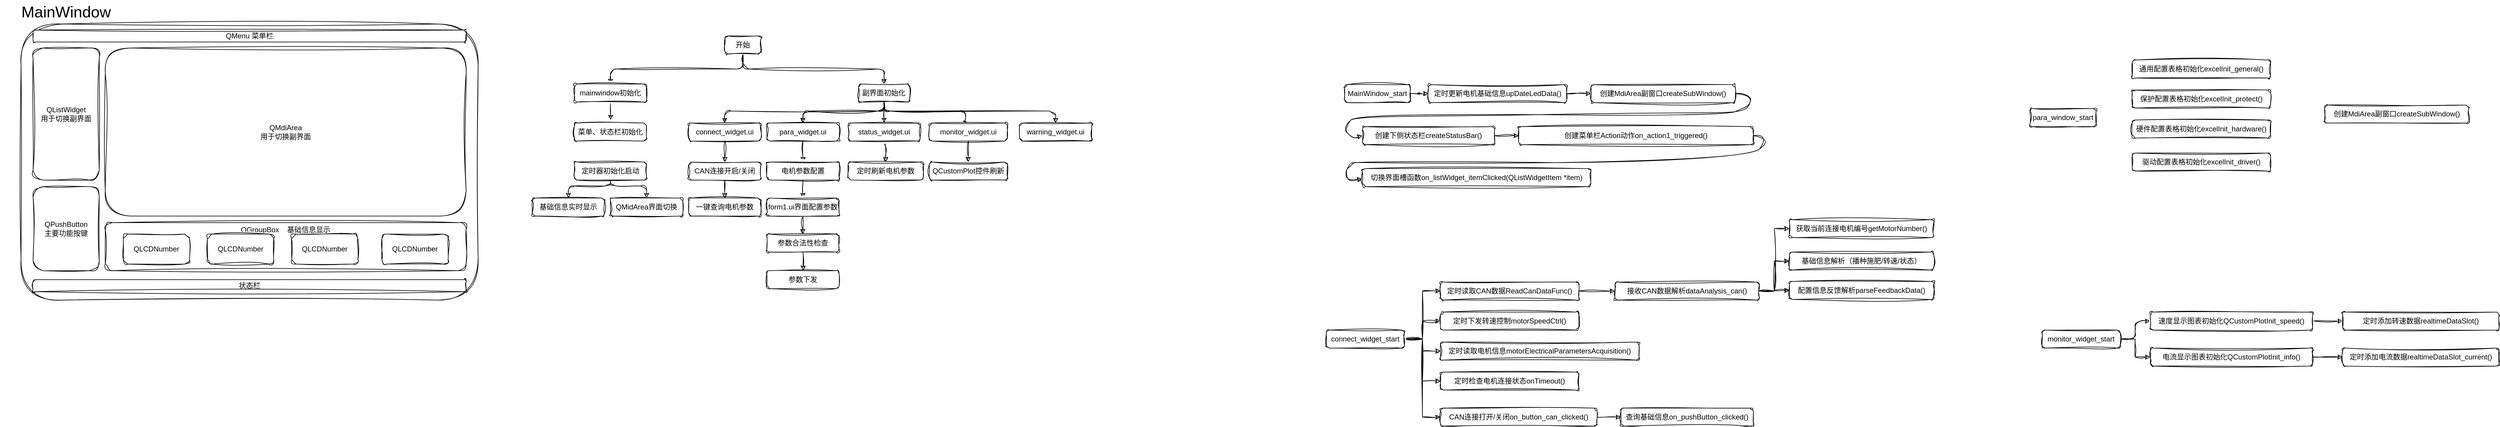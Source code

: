 <mxfile version="28.0.7">
  <diagram name="第 1 页" id="NeOZQ0dyBE4NOlgX1TNu">
    <mxGraphModel dx="1141" dy="594" grid="1" gridSize="10" guides="1" tooltips="1" connect="1" arrows="1" fold="1" page="1" pageScale="1" pageWidth="5000" pageHeight="5000" math="0" shadow="0">
      <root>
        <mxCell id="0" />
        <mxCell id="1" parent="0" />
        <mxCell id="uWLSrax9oehgRug97Yif-1" value="" style="rounded=1;whiteSpace=wrap;html=1;labelBackgroundColor=none;sketch=1;curveFitting=1;jiggle=2;" vertex="1" parent="1">
          <mxGeometry x="110" y="70" width="760" height="460" as="geometry" />
        </mxCell>
        <mxCell id="uWLSrax9oehgRug97Yif-3" value="&lt;font style=&quot;font-size: 26px;&quot;&gt;MainWindow&lt;/font&gt;" style="text;html=1;align=center;verticalAlign=middle;whiteSpace=wrap;rounded=1;labelBackgroundColor=none;sketch=1;curveFitting=1;jiggle=2;" vertex="1" parent="1">
          <mxGeometry x="75" y="30" width="220" height="40" as="geometry" />
        </mxCell>
        <mxCell id="uWLSrax9oehgRug97Yif-4" value="QListWidget&lt;br&gt;用于切换副界面" style="rounded=1;whiteSpace=wrap;html=1;labelBackgroundColor=none;sketch=1;curveFitting=1;jiggle=2;" vertex="1" parent="1">
          <mxGeometry x="130" y="110" width="110" height="220" as="geometry" />
        </mxCell>
        <mxCell id="uWLSrax9oehgRug97Yif-5" value="状态栏" style="rounded=1;whiteSpace=wrap;html=1;labelBackgroundColor=none;sketch=1;curveFitting=1;jiggle=2;" vertex="1" parent="1">
          <mxGeometry x="130" y="496" width="720" height="20" as="geometry" />
        </mxCell>
        <mxCell id="uWLSrax9oehgRug97Yif-6" value="QPushButton&lt;br&gt;主要功能按键" style="rounded=1;whiteSpace=wrap;html=1;labelBackgroundColor=none;sketch=1;curveFitting=1;jiggle=2;" vertex="1" parent="1">
          <mxGeometry x="130" y="341" width="110" height="140" as="geometry" />
        </mxCell>
        <mxCell id="uWLSrax9oehgRug97Yif-7" value="QGroupBox&amp;nbsp; &amp;nbsp; 基础信息显示&lt;br&gt;&lt;br&gt;&lt;br&gt;&lt;br&gt;&lt;div&gt;&lt;br&gt;&lt;/div&gt;" style="rounded=1;whiteSpace=wrap;html=1;labelBackgroundColor=none;sketch=1;curveFitting=1;jiggle=2;" vertex="1" parent="1">
          <mxGeometry x="250" y="401" width="600" height="80" as="geometry" />
        </mxCell>
        <mxCell id="uWLSrax9oehgRug97Yif-8" value="QLCDNumber" style="rounded=1;whiteSpace=wrap;html=1;labelBackgroundColor=none;sketch=1;curveFitting=1;jiggle=2;" vertex="1" parent="1">
          <mxGeometry x="280" y="420" width="110" height="50" as="geometry" />
        </mxCell>
        <mxCell id="uWLSrax9oehgRug97Yif-9" value="QLCDNumber" style="rounded=1;whiteSpace=wrap;html=1;labelBackgroundColor=none;sketch=1;curveFitting=1;jiggle=2;" vertex="1" parent="1">
          <mxGeometry x="420" y="420" width="110" height="50" as="geometry" />
        </mxCell>
        <mxCell id="uWLSrax9oehgRug97Yif-10" value="QLCDNumber" style="rounded=1;whiteSpace=wrap;html=1;labelBackgroundColor=none;sketch=1;curveFitting=1;jiggle=2;" vertex="1" parent="1">
          <mxGeometry x="560" y="420" width="110" height="50" as="geometry" />
        </mxCell>
        <mxCell id="uWLSrax9oehgRug97Yif-11" value="QLCDNumber" style="rounded=1;whiteSpace=wrap;html=1;labelBackgroundColor=none;sketch=1;curveFitting=1;jiggle=2;" vertex="1" parent="1">
          <mxGeometry x="710" y="420" width="110" height="50" as="geometry" />
        </mxCell>
        <mxCell id="uWLSrax9oehgRug97Yif-12" value="QMdiArea&lt;br&gt;用于切换副界面" style="rounded=1;whiteSpace=wrap;html=1;labelBackgroundColor=none;sketch=1;curveFitting=1;jiggle=2;" vertex="1" parent="1">
          <mxGeometry x="250" y="110" width="600" height="280" as="geometry" />
        </mxCell>
        <mxCell id="uWLSrax9oehgRug97Yif-13" value="QMenu 菜单栏" style="rounded=1;whiteSpace=wrap;html=1;labelBackgroundColor=none;sketch=1;curveFitting=1;jiggle=2;" vertex="1" parent="1">
          <mxGeometry x="130" y="80" width="720" height="20" as="geometry" />
        </mxCell>
        <mxCell id="uWLSrax9oehgRug97Yif-89" style="edgeStyle=orthogonalEdgeStyle;rounded=1;orthogonalLoop=1;jettySize=auto;html=1;exitX=0.5;exitY=1;exitDx=0;exitDy=0;entryX=0.5;entryY=0;entryDx=0;entryDy=0;labelBackgroundColor=none;fontColor=default;sketch=1;curveFitting=1;jiggle=2;" edge="1" parent="1" source="uWLSrax9oehgRug97Yif-18" target="uWLSrax9oehgRug97Yif-86">
          <mxGeometry relative="1" as="geometry" />
        </mxCell>
        <mxCell id="uWLSrax9oehgRug97Yif-90" style="edgeStyle=orthogonalEdgeStyle;rounded=1;orthogonalLoop=1;jettySize=auto;html=1;exitX=0.5;exitY=1;exitDx=0;exitDy=0;entryX=0.5;entryY=0;entryDx=0;entryDy=0;labelBackgroundColor=none;fontColor=default;sketch=1;curveFitting=1;jiggle=2;" edge="1" parent="1" source="uWLSrax9oehgRug97Yif-18" target="uWLSrax9oehgRug97Yif-25">
          <mxGeometry relative="1" as="geometry" />
        </mxCell>
        <mxCell id="uWLSrax9oehgRug97Yif-18" value="开始" style="rounded=1;whiteSpace=wrap;html=1;labelBackgroundColor=none;sketch=1;curveFitting=1;jiggle=2;" vertex="1" parent="1">
          <mxGeometry x="1280.09" y="90" width="60" height="30" as="geometry" />
        </mxCell>
        <mxCell id="uWLSrax9oehgRug97Yif-91" style="edgeStyle=orthogonalEdgeStyle;rounded=1;orthogonalLoop=1;jettySize=auto;html=1;exitX=0.5;exitY=1;exitDx=0;exitDy=0;labelBackgroundColor=none;fontColor=default;sketch=1;curveFitting=1;jiggle=2;" edge="1" parent="1" source="uWLSrax9oehgRug97Yif-25" target="uWLSrax9oehgRug97Yif-74">
          <mxGeometry relative="1" as="geometry">
            <Array as="points">
              <mxPoint x="1545" y="215" />
              <mxPoint x="1280" y="215" />
            </Array>
          </mxGeometry>
        </mxCell>
        <mxCell id="uWLSrax9oehgRug97Yif-92" style="edgeStyle=orthogonalEdgeStyle;rounded=1;orthogonalLoop=1;jettySize=auto;html=1;exitX=0.5;exitY=1;exitDx=0;exitDy=0;labelBackgroundColor=none;fontColor=default;sketch=1;curveFitting=1;jiggle=2;" edge="1" parent="1" source="uWLSrax9oehgRug97Yif-25" target="uWLSrax9oehgRug97Yif-78">
          <mxGeometry relative="1" as="geometry">
            <Array as="points">
              <mxPoint x="1545" y="215" />
              <mxPoint x="1830" y="215" />
            </Array>
          </mxGeometry>
        </mxCell>
        <mxCell id="uWLSrax9oehgRug97Yif-93" style="edgeStyle=orthogonalEdgeStyle;rounded=1;orthogonalLoop=1;jettySize=auto;html=1;exitX=0.5;exitY=1;exitDx=0;exitDy=0;labelBackgroundColor=none;fontColor=default;sketch=1;curveFitting=1;jiggle=2;" edge="1" parent="1" source="uWLSrax9oehgRug97Yif-25" target="uWLSrax9oehgRug97Yif-75">
          <mxGeometry relative="1" as="geometry">
            <Array as="points">
              <mxPoint x="1545" y="215" />
              <mxPoint x="1410" y="215" />
            </Array>
          </mxGeometry>
        </mxCell>
        <mxCell id="uWLSrax9oehgRug97Yif-94" style="edgeStyle=orthogonalEdgeStyle;rounded=1;orthogonalLoop=1;jettySize=auto;html=1;exitX=0.5;exitY=1;exitDx=0;exitDy=0;entryX=0.5;entryY=0;entryDx=0;entryDy=0;labelBackgroundColor=none;fontColor=default;sketch=1;curveFitting=1;jiggle=2;" edge="1" parent="1" source="uWLSrax9oehgRug97Yif-25" target="uWLSrax9oehgRug97Yif-77">
          <mxGeometry relative="1" as="geometry">
            <Array as="points">
              <mxPoint x="1545" y="215" />
              <mxPoint x="1680" y="215" />
            </Array>
          </mxGeometry>
        </mxCell>
        <mxCell id="uWLSrax9oehgRug97Yif-95" style="edgeStyle=orthogonalEdgeStyle;rounded=1;orthogonalLoop=1;jettySize=auto;html=1;exitX=0.5;exitY=1;exitDx=0;exitDy=0;entryX=0.5;entryY=0;entryDx=0;entryDy=0;labelBackgroundColor=none;fontColor=default;sketch=1;curveFitting=1;jiggle=2;" edge="1" parent="1" source="uWLSrax9oehgRug97Yif-25" target="uWLSrax9oehgRug97Yif-76">
          <mxGeometry relative="1" as="geometry" />
        </mxCell>
        <mxCell id="uWLSrax9oehgRug97Yif-25" value="副界面初始化" style="rounded=1;whiteSpace=wrap;html=1;labelBackgroundColor=none;sketch=1;curveFitting=1;jiggle=2;" vertex="1" parent="1">
          <mxGeometry x="1502.34" y="170" width="85.14" height="30" as="geometry" />
        </mxCell>
        <mxCell id="uWLSrax9oehgRug97Yif-46" value="" style="edgeStyle=orthogonalEdgeStyle;rounded=1;orthogonalLoop=1;jettySize=auto;html=1;labelBackgroundColor=none;fontColor=default;sketch=1;curveFitting=1;jiggle=2;" edge="1" parent="1" source="uWLSrax9oehgRug97Yif-47" target="uWLSrax9oehgRug97Yif-49">
          <mxGeometry relative="1" as="geometry" />
        </mxCell>
        <mxCell id="uWLSrax9oehgRug97Yif-47" value="MainWindow_start" style="rounded=1;whiteSpace=wrap;html=1;labelBackgroundColor=none;sketch=1;curveFitting=1;jiggle=2;" vertex="1" parent="1">
          <mxGeometry x="2310" y="171" width="110" height="30" as="geometry" />
        </mxCell>
        <mxCell id="uWLSrax9oehgRug97Yif-48" style="edgeStyle=orthogonalEdgeStyle;rounded=1;orthogonalLoop=1;jettySize=auto;html=1;exitX=1;exitY=0.5;exitDx=0;exitDy=0;entryX=0;entryY=0.5;entryDx=0;entryDy=0;labelBackgroundColor=none;fontColor=default;sketch=1;curveFitting=1;jiggle=2;" edge="1" parent="1" source="uWLSrax9oehgRug97Yif-49" target="uWLSrax9oehgRug97Yif-50">
          <mxGeometry relative="1" as="geometry" />
        </mxCell>
        <mxCell id="uWLSrax9oehgRug97Yif-49" value="定时更新电机基础信息upDateLedData()" style="rounded=1;whiteSpace=wrap;html=1;labelBackgroundColor=none;sketch=1;curveFitting=1;jiggle=2;" vertex="1" parent="1">
          <mxGeometry x="2450" y="171" width="230" height="30" as="geometry" />
        </mxCell>
        <mxCell id="uWLSrax9oehgRug97Yif-50" value="创建MdiArea副窗口createSubWindow()" style="rounded=1;whiteSpace=wrap;html=1;labelBackgroundColor=none;sketch=1;curveFitting=1;jiggle=2;" vertex="1" parent="1">
          <mxGeometry x="2720" y="171" width="240" height="30" as="geometry" />
        </mxCell>
        <mxCell id="uWLSrax9oehgRug97Yif-51" style="edgeStyle=orthogonalEdgeStyle;rounded=1;orthogonalLoop=1;jettySize=auto;html=1;exitX=1;exitY=0.5;exitDx=0;exitDy=0;entryX=0;entryY=0.5;entryDx=0;entryDy=0;labelBackgroundColor=none;fontColor=default;sketch=1;curveFitting=1;jiggle=2;" edge="1" parent="1" source="uWLSrax9oehgRug97Yif-52" target="uWLSrax9oehgRug97Yif-54">
          <mxGeometry relative="1" as="geometry" />
        </mxCell>
        <mxCell id="uWLSrax9oehgRug97Yif-52" value="创建下侧状态栏createStatusBar()" style="rounded=1;whiteSpace=wrap;html=1;labelBackgroundColor=none;sketch=1;curveFitting=1;jiggle=2;" vertex="1" parent="1">
          <mxGeometry x="2340" y="241" width="220" height="30" as="geometry" />
        </mxCell>
        <mxCell id="uWLSrax9oehgRug97Yif-53" value="" style="curved=1;endArrow=classic;html=1;rounded=1;exitX=1;exitY=0.5;exitDx=0;exitDy=0;entryX=0;entryY=0.5;entryDx=0;entryDy=0;labelBackgroundColor=none;fontColor=default;sketch=1;curveFitting=1;jiggle=2;" edge="1" parent="1" source="uWLSrax9oehgRug97Yif-50" target="uWLSrax9oehgRug97Yif-52">
          <mxGeometry width="50" height="50" relative="1" as="geometry">
            <mxPoint x="2960" y="191" as="sourcePoint" />
            <mxPoint x="2290" y="241" as="targetPoint" />
            <Array as="points">
              <mxPoint x="2990" y="186" />
              <mxPoint x="2980" y="211" />
              <mxPoint x="2940" y="221" />
              <mxPoint x="2330" y="221" />
              <mxPoint x="2310" y="241" />
              <mxPoint x="2320" y="261" />
            </Array>
          </mxGeometry>
        </mxCell>
        <mxCell id="uWLSrax9oehgRug97Yif-54" value="创建菜单栏Action动作on_action1_triggered()" style="rounded=1;whiteSpace=wrap;html=1;labelBackgroundColor=none;sketch=1;curveFitting=1;jiggle=2;" vertex="1" parent="1">
          <mxGeometry x="2600" y="241" width="390" height="30" as="geometry" />
        </mxCell>
        <mxCell id="uWLSrax9oehgRug97Yif-56" value="切换界面槽函数on_listWidget_itemClicked(QListWidgetItem *item)" style="rounded=1;whiteSpace=wrap;html=1;labelBackgroundColor=none;sketch=1;curveFitting=1;jiggle=2;" vertex="1" parent="1">
          <mxGeometry x="2340" y="311" width="380" height="30" as="geometry" />
        </mxCell>
        <mxCell id="uWLSrax9oehgRug97Yif-60" value="" style="curved=1;endArrow=classic;html=1;rounded=1;exitX=1;exitY=0.5;exitDx=0;exitDy=0;entryX=-0.001;entryY=0.565;entryDx=0;entryDy=0;entryPerimeter=0;labelBackgroundColor=none;fontColor=default;sketch=1;curveFitting=1;jiggle=2;" edge="1" parent="1" target="uWLSrax9oehgRug97Yif-56">
          <mxGeometry width="50" height="50" relative="1" as="geometry">
            <mxPoint x="2990" y="256" as="sourcePoint" />
            <mxPoint x="2300" y="331" as="targetPoint" />
            <Array as="points">
              <mxPoint x="3020" y="256" />
              <mxPoint x="2980" y="301" />
              <mxPoint x="2340" y="301" />
              <mxPoint x="2320" y="301" />
              <mxPoint x="2310" y="321" />
              <mxPoint x="2320" y="331" />
            </Array>
          </mxGeometry>
        </mxCell>
        <mxCell id="uWLSrax9oehgRug97Yif-118" style="edgeStyle=orthogonalEdgeStyle;rounded=1;orthogonalLoop=1;jettySize=auto;html=1;exitX=0.5;exitY=1;exitDx=0;exitDy=0;entryX=0.5;entryY=0;entryDx=0;entryDy=0;labelBackgroundColor=none;fontColor=default;sketch=1;curveFitting=1;jiggle=2;" edge="1" parent="1" source="uWLSrax9oehgRug97Yif-74" target="uWLSrax9oehgRug97Yif-117">
          <mxGeometry relative="1" as="geometry" />
        </mxCell>
        <mxCell id="uWLSrax9oehgRug97Yif-74" value="connect_widget.ui" style="rounded=1;whiteSpace=wrap;html=1;labelBackgroundColor=none;sketch=1;curveFitting=1;jiggle=2;" vertex="1" parent="1">
          <mxGeometry x="1220" y="235" width="120.09" height="30" as="geometry" />
        </mxCell>
        <mxCell id="uWLSrax9oehgRug97Yif-110" style="edgeStyle=orthogonalEdgeStyle;rounded=1;orthogonalLoop=1;jettySize=auto;html=1;exitX=0.5;exitY=1;exitDx=0;exitDy=0;entryX=0.5;entryY=0;entryDx=0;entryDy=0;labelBackgroundColor=none;fontColor=default;sketch=1;curveFitting=1;jiggle=2;" edge="1" parent="1" source="uWLSrax9oehgRug97Yif-75" target="uWLSrax9oehgRug97Yif-109">
          <mxGeometry relative="1" as="geometry" />
        </mxCell>
        <mxCell id="uWLSrax9oehgRug97Yif-75" value="para_widget.ui" style="rounded=1;whiteSpace=wrap;html=1;labelBackgroundColor=none;sketch=1;curveFitting=1;jiggle=2;" vertex="1" parent="1">
          <mxGeometry x="1350" y="235" width="120.09" height="30" as="geometry" />
        </mxCell>
        <mxCell id="uWLSrax9oehgRug97Yif-107" style="edgeStyle=orthogonalEdgeStyle;rounded=1;orthogonalLoop=1;jettySize=auto;html=1;exitX=0.5;exitY=1;exitDx=0;exitDy=0;entryX=0.5;entryY=0;entryDx=0;entryDy=0;labelBackgroundColor=none;fontColor=default;sketch=1;curveFitting=1;jiggle=2;" edge="1" parent="1" source="uWLSrax9oehgRug97Yif-76" target="uWLSrax9oehgRug97Yif-105">
          <mxGeometry relative="1" as="geometry" />
        </mxCell>
        <mxCell id="uWLSrax9oehgRug97Yif-76" value="status_widget.ui" style="rounded=1;whiteSpace=wrap;html=1;labelBackgroundColor=none;sketch=1;curveFitting=1;jiggle=2;" vertex="1" parent="1">
          <mxGeometry x="1484.86" y="235" width="120.09" height="30" as="geometry" />
        </mxCell>
        <mxCell id="uWLSrax9oehgRug97Yif-98" style="edgeStyle=orthogonalEdgeStyle;rounded=1;orthogonalLoop=1;jettySize=auto;html=1;exitX=0.5;exitY=1;exitDx=0;exitDy=0;entryX=0.5;entryY=0;entryDx=0;entryDy=0;labelBackgroundColor=none;fontColor=default;sketch=1;curveFitting=1;jiggle=2;" edge="1" parent="1" source="uWLSrax9oehgRug97Yif-77" target="uWLSrax9oehgRug97Yif-97">
          <mxGeometry relative="1" as="geometry" />
        </mxCell>
        <mxCell id="uWLSrax9oehgRug97Yif-77" value="monitor_widget.ui" style="rounded=1;whiteSpace=wrap;html=1;labelBackgroundColor=none;sketch=1;curveFitting=1;jiggle=2;" vertex="1" parent="1">
          <mxGeometry x="1620" y="235" width="130" height="30" as="geometry" />
        </mxCell>
        <mxCell id="uWLSrax9oehgRug97Yif-78" value="warning_widget.ui" style="rounded=1;whiteSpace=wrap;html=1;labelBackgroundColor=none;sketch=1;curveFitting=1;jiggle=2;" vertex="1" parent="1">
          <mxGeometry x="1770" y="235" width="120.09" height="30" as="geometry" />
        </mxCell>
        <mxCell id="uWLSrax9oehgRug97Yif-123" style="edgeStyle=orthogonalEdgeStyle;rounded=1;orthogonalLoop=1;jettySize=auto;html=1;exitX=0.5;exitY=1;exitDx=0;exitDy=0;labelBackgroundColor=none;fontColor=default;sketch=1;curveFitting=1;jiggle=2;" edge="1" parent="1" source="uWLSrax9oehgRug97Yif-86">
          <mxGeometry relative="1" as="geometry">
            <mxPoint x="1090.286" y="230" as="targetPoint" />
          </mxGeometry>
        </mxCell>
        <mxCell id="uWLSrax9oehgRug97Yif-86" value="mainwindow初始化" style="rounded=1;whiteSpace=wrap;html=1;labelBackgroundColor=none;sketch=1;curveFitting=1;jiggle=2;" vertex="1" parent="1">
          <mxGeometry x="1030" y="170" width="120.09" height="30" as="geometry" />
        </mxCell>
        <mxCell id="uWLSrax9oehgRug97Yif-102" style="edgeStyle=orthogonalEdgeStyle;rounded=1;orthogonalLoop=1;jettySize=auto;html=1;exitX=0.5;exitY=1;exitDx=0;exitDy=0;entryX=0.5;entryY=0;entryDx=0;entryDy=0;labelBackgroundColor=none;fontColor=default;sketch=1;curveFitting=1;jiggle=2;" edge="1" parent="1" source="uWLSrax9oehgRug97Yif-87" target="uWLSrax9oehgRug97Yif-100">
          <mxGeometry relative="1" as="geometry">
            <Array as="points">
              <mxPoint x="1090" y="340" />
              <mxPoint x="1020" y="340" />
            </Array>
          </mxGeometry>
        </mxCell>
        <mxCell id="uWLSrax9oehgRug97Yif-103" style="edgeStyle=orthogonalEdgeStyle;rounded=1;orthogonalLoop=1;jettySize=auto;html=1;exitX=0.5;exitY=1;exitDx=0;exitDy=0;entryX=0.5;entryY=0;entryDx=0;entryDy=0;labelBackgroundColor=none;fontColor=default;sketch=1;curveFitting=1;jiggle=2;" edge="1" parent="1" source="uWLSrax9oehgRug97Yif-87" target="uWLSrax9oehgRug97Yif-101">
          <mxGeometry relative="1" as="geometry">
            <Array as="points">
              <mxPoint x="1090" y="340" />
              <mxPoint x="1150" y="340" />
            </Array>
          </mxGeometry>
        </mxCell>
        <mxCell id="uWLSrax9oehgRug97Yif-87" value="定时器初始化启动" style="rounded=1;whiteSpace=wrap;html=1;labelBackgroundColor=none;sketch=1;curveFitting=1;jiggle=2;" vertex="1" parent="1">
          <mxGeometry x="1030" y="300" width="120.09" height="30" as="geometry" />
        </mxCell>
        <mxCell id="uWLSrax9oehgRug97Yif-97" value="QCustomPlot控件刷新" style="rounded=1;whiteSpace=wrap;html=1;labelBackgroundColor=none;sketch=1;curveFitting=1;jiggle=2;" vertex="1" parent="1">
          <mxGeometry x="1620" y="300" width="130" height="30" as="geometry" />
        </mxCell>
        <mxCell id="uWLSrax9oehgRug97Yif-100" value="基础信息实时显示" style="rounded=1;whiteSpace=wrap;html=1;labelBackgroundColor=none;sketch=1;curveFitting=1;jiggle=2;" vertex="1" parent="1">
          <mxGeometry x="960" y="360" width="120.09" height="30" as="geometry" />
        </mxCell>
        <mxCell id="uWLSrax9oehgRug97Yif-101" value="QMidArea界面切换" style="rounded=1;whiteSpace=wrap;html=1;labelBackgroundColor=none;sketch=1;curveFitting=1;jiggle=2;" vertex="1" parent="1">
          <mxGeometry x="1090" y="360" width="120.09" height="30" as="geometry" />
        </mxCell>
        <mxCell id="uWLSrax9oehgRug97Yif-105" value="定时刷新电机参数" style="rounded=1;whiteSpace=wrap;html=1;labelBackgroundColor=none;sketch=1;curveFitting=1;jiggle=2;" vertex="1" parent="1">
          <mxGeometry x="1484.96" y="300" width="125.04" height="30" as="geometry" />
        </mxCell>
        <mxCell id="uWLSrax9oehgRug97Yif-112" style="edgeStyle=orthogonalEdgeStyle;rounded=1;orthogonalLoop=1;jettySize=auto;html=1;exitX=0.5;exitY=1;exitDx=0;exitDy=0;entryX=0.5;entryY=0;entryDx=0;entryDy=0;labelBackgroundColor=none;fontColor=default;sketch=1;curveFitting=1;jiggle=2;" edge="1" parent="1" source="uWLSrax9oehgRug97Yif-109" target="uWLSrax9oehgRug97Yif-111">
          <mxGeometry relative="1" as="geometry" />
        </mxCell>
        <mxCell id="uWLSrax9oehgRug97Yif-109" value="电机参数配置" style="rounded=1;whiteSpace=wrap;html=1;labelBackgroundColor=none;sketch=1;curveFitting=1;jiggle=2;" vertex="1" parent="1">
          <mxGeometry x="1350" y="300" width="120.09" height="30" as="geometry" />
        </mxCell>
        <mxCell id="uWLSrax9oehgRug97Yif-114" style="edgeStyle=orthogonalEdgeStyle;rounded=1;orthogonalLoop=1;jettySize=auto;html=1;exitX=0.5;exitY=1;exitDx=0;exitDy=0;entryX=0.5;entryY=0;entryDx=0;entryDy=0;labelBackgroundColor=none;fontColor=default;sketch=1;curveFitting=1;jiggle=2;" edge="1" parent="1" source="uWLSrax9oehgRug97Yif-111" target="uWLSrax9oehgRug97Yif-113">
          <mxGeometry relative="1" as="geometry" />
        </mxCell>
        <mxCell id="uWLSrax9oehgRug97Yif-111" value="form1.ui界面配置参数" style="rounded=1;whiteSpace=wrap;html=1;labelBackgroundColor=none;sketch=1;curveFitting=1;jiggle=2;" vertex="1" parent="1">
          <mxGeometry x="1350" y="360" width="120.09" height="30" as="geometry" />
        </mxCell>
        <mxCell id="uWLSrax9oehgRug97Yif-116" style="edgeStyle=orthogonalEdgeStyle;rounded=1;orthogonalLoop=1;jettySize=auto;html=1;exitX=0.5;exitY=1;exitDx=0;exitDy=0;entryX=0.5;entryY=0;entryDx=0;entryDy=0;labelBackgroundColor=none;fontColor=default;sketch=1;curveFitting=1;jiggle=2;" edge="1" parent="1" source="uWLSrax9oehgRug97Yif-113" target="uWLSrax9oehgRug97Yif-115">
          <mxGeometry relative="1" as="geometry" />
        </mxCell>
        <mxCell id="uWLSrax9oehgRug97Yif-113" value="参数合法性检查" style="rounded=1;whiteSpace=wrap;html=1;labelBackgroundColor=none;sketch=1;curveFitting=1;jiggle=2;" vertex="1" parent="1">
          <mxGeometry x="1350" y="420" width="120.09" height="30" as="geometry" />
        </mxCell>
        <mxCell id="uWLSrax9oehgRug97Yif-115" value="参数下发" style="rounded=1;whiteSpace=wrap;html=1;labelBackgroundColor=none;sketch=1;curveFitting=1;jiggle=2;" vertex="1" parent="1">
          <mxGeometry x="1350" y="481" width="120.09" height="30" as="geometry" />
        </mxCell>
        <mxCell id="uWLSrax9oehgRug97Yif-120" style="edgeStyle=orthogonalEdgeStyle;rounded=1;orthogonalLoop=1;jettySize=auto;html=1;exitX=0.5;exitY=1;exitDx=0;exitDy=0;entryX=0.5;entryY=0;entryDx=0;entryDy=0;labelBackgroundColor=none;fontColor=default;sketch=1;curveFitting=1;jiggle=2;" edge="1" parent="1" source="uWLSrax9oehgRug97Yif-117" target="uWLSrax9oehgRug97Yif-119">
          <mxGeometry relative="1" as="geometry" />
        </mxCell>
        <mxCell id="uWLSrax9oehgRug97Yif-117" value="CAN连接开启/关闭" style="rounded=1;whiteSpace=wrap;html=1;labelBackgroundColor=none;sketch=1;curveFitting=1;jiggle=2;" vertex="1" parent="1">
          <mxGeometry x="1220" y="300" width="120.09" height="30" as="geometry" />
        </mxCell>
        <mxCell id="uWLSrax9oehgRug97Yif-119" value="一键查询电机参数" style="rounded=1;whiteSpace=wrap;html=1;labelBackgroundColor=none;sketch=1;curveFitting=1;jiggle=2;" vertex="1" parent="1">
          <mxGeometry x="1220" y="360" width="120.09" height="30" as="geometry" />
        </mxCell>
        <mxCell id="uWLSrax9oehgRug97Yif-122" value="菜单、状态栏初始化" style="rounded=1;whiteSpace=wrap;html=1;labelBackgroundColor=none;sketch=1;curveFitting=1;jiggle=2;" vertex="1" parent="1">
          <mxGeometry x="1030" y="235" width="120" height="30" as="geometry" />
        </mxCell>
        <mxCell id="uWLSrax9oehgRug97Yif-155" style="edgeStyle=orthogonalEdgeStyle;rounded=0;sketch=1;hachureGap=4;jiggle=2;curveFitting=1;orthogonalLoop=1;jettySize=auto;html=1;exitX=1;exitY=0.5;exitDx=0;exitDy=0;entryX=0;entryY=0.5;entryDx=0;entryDy=0;fontFamily=Architects Daughter;fontSource=https%3A%2F%2Ffonts.googleapis.com%2Fcss%3Ffamily%3DArchitects%2BDaughter;" edge="1" parent="1" source="uWLSrax9oehgRug97Yif-125" target="uWLSrax9oehgRug97Yif-127">
          <mxGeometry relative="1" as="geometry" />
        </mxCell>
        <mxCell id="uWLSrax9oehgRug97Yif-156" style="edgeStyle=orthogonalEdgeStyle;rounded=0;sketch=1;hachureGap=4;jiggle=2;curveFitting=1;orthogonalLoop=1;jettySize=auto;html=1;exitX=1;exitY=0.5;exitDx=0;exitDy=0;entryX=0;entryY=0.5;entryDx=0;entryDy=0;fontFamily=Architects Daughter;fontSource=https%3A%2F%2Ffonts.googleapis.com%2Fcss%3Ffamily%3DArchitects%2BDaughter;" edge="1" parent="1" source="uWLSrax9oehgRug97Yif-125" target="uWLSrax9oehgRug97Yif-151">
          <mxGeometry relative="1" as="geometry" />
        </mxCell>
        <mxCell id="uWLSrax9oehgRug97Yif-157" style="edgeStyle=orthogonalEdgeStyle;rounded=0;sketch=1;hachureGap=4;jiggle=2;curveFitting=1;orthogonalLoop=1;jettySize=auto;html=1;exitX=1;exitY=0.5;exitDx=0;exitDy=0;entryX=0;entryY=0.5;entryDx=0;entryDy=0;fontFamily=Architects Daughter;fontSource=https%3A%2F%2Ffonts.googleapis.com%2Fcss%3Ffamily%3DArchitects%2BDaughter;" edge="1" parent="1" source="uWLSrax9oehgRug97Yif-125" target="uWLSrax9oehgRug97Yif-152">
          <mxGeometry relative="1" as="geometry" />
        </mxCell>
        <mxCell id="uWLSrax9oehgRug97Yif-158" style="edgeStyle=orthogonalEdgeStyle;rounded=0;sketch=1;hachureGap=4;jiggle=2;curveFitting=1;orthogonalLoop=1;jettySize=auto;html=1;exitX=1;exitY=0.5;exitDx=0;exitDy=0;entryX=0;entryY=0.5;entryDx=0;entryDy=0;fontFamily=Architects Daughter;fontSource=https%3A%2F%2Ffonts.googleapis.com%2Fcss%3Ffamily%3DArchitects%2BDaughter;" edge="1" parent="1" source="uWLSrax9oehgRug97Yif-125" target="uWLSrax9oehgRug97Yif-153">
          <mxGeometry relative="1" as="geometry" />
        </mxCell>
        <mxCell id="uWLSrax9oehgRug97Yif-168" style="edgeStyle=orthogonalEdgeStyle;rounded=0;sketch=1;hachureGap=4;jiggle=2;curveFitting=1;orthogonalLoop=1;jettySize=auto;html=1;exitX=1;exitY=0.5;exitDx=0;exitDy=0;entryX=0;entryY=0.5;entryDx=0;entryDy=0;fontFamily=Architects Daughter;fontSource=https%3A%2F%2Ffonts.googleapis.com%2Fcss%3Ffamily%3DArchitects%2BDaughter;" edge="1" parent="1" source="uWLSrax9oehgRug97Yif-125" target="uWLSrax9oehgRug97Yif-163">
          <mxGeometry relative="1" as="geometry" />
        </mxCell>
        <mxCell id="uWLSrax9oehgRug97Yif-125" value="connect_widget_start" style="rounded=1;whiteSpace=wrap;html=1;labelBackgroundColor=none;sketch=1;curveFitting=1;jiggle=2;" vertex="1" parent="1">
          <mxGeometry x="2280" y="580" width="130" height="30" as="geometry" />
        </mxCell>
        <mxCell id="uWLSrax9oehgRug97Yif-126" style="edgeStyle=orthogonalEdgeStyle;rounded=1;orthogonalLoop=1;jettySize=auto;html=1;exitX=1;exitY=0.5;exitDx=0;exitDy=0;entryX=0;entryY=0.5;entryDx=0;entryDy=0;labelBackgroundColor=none;fontColor=default;sketch=1;curveFitting=1;jiggle=2;" edge="1" parent="1" source="uWLSrax9oehgRug97Yif-127" target="uWLSrax9oehgRug97Yif-128">
          <mxGeometry relative="1" as="geometry" />
        </mxCell>
        <mxCell id="uWLSrax9oehgRug97Yif-127" value="定时读取CAN数据ReadCanDataFunc()" style="rounded=1;whiteSpace=wrap;html=1;labelBackgroundColor=none;sketch=1;curveFitting=1;jiggle=2;" vertex="1" parent="1">
          <mxGeometry x="2470" y="500" width="230" height="30" as="geometry" />
        </mxCell>
        <mxCell id="uWLSrax9oehgRug97Yif-161" style="edgeStyle=orthogonalEdgeStyle;rounded=0;sketch=1;hachureGap=4;jiggle=2;curveFitting=1;orthogonalLoop=1;jettySize=auto;html=1;exitX=1;exitY=0.5;exitDx=0;exitDy=0;entryX=0;entryY=0.5;entryDx=0;entryDy=0;fontFamily=Architects Daughter;fontSource=https%3A%2F%2Ffonts.googleapis.com%2Fcss%3Ffamily%3DArchitects%2BDaughter;" edge="1" parent="1" source="uWLSrax9oehgRug97Yif-128" target="uWLSrax9oehgRug97Yif-160">
          <mxGeometry relative="1" as="geometry" />
        </mxCell>
        <mxCell id="uWLSrax9oehgRug97Yif-162" style="edgeStyle=orthogonalEdgeStyle;rounded=0;sketch=1;hachureGap=4;jiggle=2;curveFitting=1;orthogonalLoop=1;jettySize=auto;html=1;exitX=1;exitY=0.5;exitDx=0;exitDy=0;entryX=0;entryY=0.5;entryDx=0;entryDy=0;fontFamily=Architects Daughter;fontSource=https%3A%2F%2Ffonts.googleapis.com%2Fcss%3Ffamily%3DArchitects%2BDaughter;" edge="1" parent="1" source="uWLSrax9oehgRug97Yif-128" target="uWLSrax9oehgRug97Yif-159">
          <mxGeometry relative="1" as="geometry" />
        </mxCell>
        <mxCell id="uWLSrax9oehgRug97Yif-165" style="edgeStyle=orthogonalEdgeStyle;rounded=0;sketch=1;hachureGap=4;jiggle=2;curveFitting=1;orthogonalLoop=1;jettySize=auto;html=1;exitX=1;exitY=0.5;exitDx=0;exitDy=0;entryX=0;entryY=0.5;entryDx=0;entryDy=0;fontFamily=Architects Daughter;fontSource=https%3A%2F%2Ffonts.googleapis.com%2Fcss%3Ffamily%3DArchitects%2BDaughter;" edge="1" parent="1" source="uWLSrax9oehgRug97Yif-128" target="uWLSrax9oehgRug97Yif-164">
          <mxGeometry relative="1" as="geometry" />
        </mxCell>
        <mxCell id="uWLSrax9oehgRug97Yif-128" value="&lt;div&gt;接收CAN数据解析dataAnalysis_can()&lt;/div&gt;" style="rounded=1;whiteSpace=wrap;html=1;labelBackgroundColor=none;sketch=1;curveFitting=1;jiggle=2;" vertex="1" parent="1">
          <mxGeometry x="2760" y="500" width="240" height="30" as="geometry" />
        </mxCell>
        <mxCell id="uWLSrax9oehgRug97Yif-151" value="定时下发转速控制motorSpeedCtrl()" style="rounded=1;whiteSpace=wrap;html=1;labelBackgroundColor=none;sketch=1;curveFitting=1;jiggle=2;" vertex="1" parent="1">
          <mxGeometry x="2470" y="550" width="230" height="30" as="geometry" />
        </mxCell>
        <mxCell id="uWLSrax9oehgRug97Yif-152" value="定时读取电机信息motorElectricalParametersAcquisition()" style="rounded=1;whiteSpace=wrap;html=1;labelBackgroundColor=none;sketch=1;curveFitting=1;jiggle=2;" vertex="1" parent="1">
          <mxGeometry x="2470" y="600" width="330" height="30" as="geometry" />
        </mxCell>
        <mxCell id="uWLSrax9oehgRug97Yif-153" value="定时检查电机连接状态onTimeout()" style="rounded=1;whiteSpace=wrap;html=1;labelBackgroundColor=none;sketch=1;curveFitting=1;jiggle=2;" vertex="1" parent="1">
          <mxGeometry x="2470" y="650" width="230" height="30" as="geometry" />
        </mxCell>
        <mxCell id="uWLSrax9oehgRug97Yif-159" value="&lt;div&gt;基础信息解析（播种施肥/转速/状态）&lt;/div&gt;" style="rounded=1;whiteSpace=wrap;html=1;labelBackgroundColor=none;sketch=1;curveFitting=1;jiggle=2;" vertex="1" parent="1">
          <mxGeometry x="3050" y="450" width="240" height="30" as="geometry" />
        </mxCell>
        <mxCell id="uWLSrax9oehgRug97Yif-160" value="&lt;div&gt;配置信息反馈解析parseFeedbackData()&lt;/div&gt;" style="rounded=1;whiteSpace=wrap;html=1;labelBackgroundColor=none;sketch=1;curveFitting=1;jiggle=2;" vertex="1" parent="1">
          <mxGeometry x="3050" y="499" width="240" height="30" as="geometry" />
        </mxCell>
        <mxCell id="uWLSrax9oehgRug97Yif-167" style="edgeStyle=orthogonalEdgeStyle;rounded=0;sketch=1;hachureGap=4;jiggle=2;curveFitting=1;orthogonalLoop=1;jettySize=auto;html=1;exitX=1;exitY=0.5;exitDx=0;exitDy=0;entryX=0;entryY=0.5;entryDx=0;entryDy=0;fontFamily=Architects Daughter;fontSource=https%3A%2F%2Ffonts.googleapis.com%2Fcss%3Ffamily%3DArchitects%2BDaughter;" edge="1" parent="1" source="uWLSrax9oehgRug97Yif-163" target="uWLSrax9oehgRug97Yif-166">
          <mxGeometry relative="1" as="geometry" />
        </mxCell>
        <mxCell id="uWLSrax9oehgRug97Yif-163" value="CAN连接打开/关闭on_button_can_clicked()" style="rounded=1;whiteSpace=wrap;html=1;labelBackgroundColor=none;sketch=1;curveFitting=1;jiggle=2;" vertex="1" parent="1">
          <mxGeometry x="2470" y="710" width="260" height="30" as="geometry" />
        </mxCell>
        <mxCell id="uWLSrax9oehgRug97Yif-164" value="&lt;div&gt;获取当前连接电机编号getMotorNumber()&lt;/div&gt;" style="rounded=1;whiteSpace=wrap;html=1;labelBackgroundColor=none;sketch=1;curveFitting=1;jiggle=2;" vertex="1" parent="1">
          <mxGeometry x="3050" y="396" width="240" height="30" as="geometry" />
        </mxCell>
        <mxCell id="uWLSrax9oehgRug97Yif-166" value="查询基础信息on_pushButton_clicked()" style="rounded=1;whiteSpace=wrap;html=1;labelBackgroundColor=none;sketch=1;curveFitting=1;jiggle=2;" vertex="1" parent="1">
          <mxGeometry x="2770" y="710" width="220" height="30" as="geometry" />
        </mxCell>
        <mxCell id="uWLSrax9oehgRug97Yif-169" value="" style="edgeStyle=orthogonalEdgeStyle;rounded=1;orthogonalLoop=1;jettySize=auto;html=1;labelBackgroundColor=none;fontColor=default;sketch=1;curveFitting=1;jiggle=2;" edge="1" parent="1" source="uWLSrax9oehgRug97Yif-170" target="uWLSrax9oehgRug97Yif-172">
          <mxGeometry relative="1" as="geometry" />
        </mxCell>
        <mxCell id="uWLSrax9oehgRug97Yif-181" style="edgeStyle=orthogonalEdgeStyle;rounded=0;sketch=1;hachureGap=4;jiggle=2;curveFitting=1;orthogonalLoop=1;jettySize=auto;html=1;exitX=1;exitY=0.5;exitDx=0;exitDy=0;entryX=0;entryY=0.5;entryDx=0;entryDy=0;fontFamily=Architects Daughter;fontSource=https%3A%2F%2Ffonts.googleapis.com%2Fcss%3Ffamily%3DArchitects%2BDaughter;" edge="1" parent="1" source="uWLSrax9oehgRug97Yif-170" target="uWLSrax9oehgRug97Yif-180">
          <mxGeometry relative="1" as="geometry" />
        </mxCell>
        <mxCell id="uWLSrax9oehgRug97Yif-170" value="monitor_widget_start" style="rounded=1;whiteSpace=wrap;html=1;labelBackgroundColor=none;sketch=1;curveFitting=1;jiggle=2;" vertex="1" parent="1">
          <mxGeometry x="3470" y="580" width="130" height="30" as="geometry" />
        </mxCell>
        <mxCell id="uWLSrax9oehgRug97Yif-184" style="edgeStyle=orthogonalEdgeStyle;rounded=0;sketch=1;hachureGap=4;jiggle=2;curveFitting=1;orthogonalLoop=1;jettySize=auto;html=1;exitX=1;exitY=0.5;exitDx=0;exitDy=0;entryX=0;entryY=0.5;entryDx=0;entryDy=0;fontFamily=Architects Daughter;fontSource=https%3A%2F%2Ffonts.googleapis.com%2Fcss%3Ffamily%3DArchitects%2BDaughter;" edge="1" parent="1" source="uWLSrax9oehgRug97Yif-172" target="uWLSrax9oehgRug97Yif-182">
          <mxGeometry relative="1" as="geometry" />
        </mxCell>
        <mxCell id="uWLSrax9oehgRug97Yif-172" value="速度显示图表初始化QCustomPlotInit_speed()" style="rounded=1;whiteSpace=wrap;html=1;labelBackgroundColor=none;sketch=1;curveFitting=1;jiggle=2;" vertex="1" parent="1">
          <mxGeometry x="3650" y="550" width="270" height="30" as="geometry" />
        </mxCell>
        <mxCell id="uWLSrax9oehgRug97Yif-173" value="定时添加电流数据realtimeDataSlot_current()" style="rounded=1;whiteSpace=wrap;html=1;labelBackgroundColor=none;sketch=1;curveFitting=1;jiggle=2;" vertex="1" parent="1">
          <mxGeometry x="3970" y="610" width="260" height="30" as="geometry" />
        </mxCell>
        <mxCell id="uWLSrax9oehgRug97Yif-183" style="edgeStyle=orthogonalEdgeStyle;rounded=0;sketch=1;hachureGap=4;jiggle=2;curveFitting=1;orthogonalLoop=1;jettySize=auto;html=1;exitX=1;exitY=0.5;exitDx=0;exitDy=0;entryX=0;entryY=0.5;entryDx=0;entryDy=0;fontFamily=Architects Daughter;fontSource=https%3A%2F%2Ffonts.googleapis.com%2Fcss%3Ffamily%3DArchitects%2BDaughter;" edge="1" parent="1" source="uWLSrax9oehgRug97Yif-180" target="uWLSrax9oehgRug97Yif-173">
          <mxGeometry relative="1" as="geometry" />
        </mxCell>
        <mxCell id="uWLSrax9oehgRug97Yif-180" value="电流显示图表初始化QCustomPlotInit_info()" style="rounded=1;whiteSpace=wrap;html=1;labelBackgroundColor=none;sketch=1;curveFitting=1;jiggle=2;" vertex="1" parent="1">
          <mxGeometry x="3650" y="610" width="270" height="30" as="geometry" />
        </mxCell>
        <mxCell id="uWLSrax9oehgRug97Yif-182" value="定时添加转速数据realtimeDataSlot()" style="rounded=1;whiteSpace=wrap;html=1;labelBackgroundColor=none;sketch=1;curveFitting=1;jiggle=2;" vertex="1" parent="1">
          <mxGeometry x="3970" y="550" width="260" height="30" as="geometry" />
        </mxCell>
        <mxCell id="uWLSrax9oehgRug97Yif-186" value="para_window_start" style="rounded=1;whiteSpace=wrap;html=1;labelBackgroundColor=none;sketch=1;curveFitting=1;jiggle=2;" vertex="1" parent="1">
          <mxGeometry x="3450" y="211" width="110" height="30" as="geometry" />
        </mxCell>
        <mxCell id="uWLSrax9oehgRug97Yif-188" value="通用配置表格初始化excelInit_general()" style="rounded=1;whiteSpace=wrap;html=1;labelBackgroundColor=none;sketch=1;curveFitting=1;jiggle=2;" vertex="1" parent="1">
          <mxGeometry x="3620" y="130" width="230" height="30" as="geometry" />
        </mxCell>
        <mxCell id="uWLSrax9oehgRug97Yif-189" value="创建MdiArea副窗口createSubWindow()" style="rounded=1;whiteSpace=wrap;html=1;labelBackgroundColor=none;sketch=1;curveFitting=1;jiggle=2;" vertex="1" parent="1">
          <mxGeometry x="3940" y="205" width="240" height="30" as="geometry" />
        </mxCell>
        <mxCell id="uWLSrax9oehgRug97Yif-196" value="保护配置表格初始化excelInit_protect()" style="rounded=1;whiteSpace=wrap;html=1;labelBackgroundColor=none;sketch=1;curveFitting=1;jiggle=2;" vertex="1" parent="1">
          <mxGeometry x="3620" y="180" width="230" height="30" as="geometry" />
        </mxCell>
        <mxCell id="uWLSrax9oehgRug97Yif-197" value="硬件配置表格初始化excelInit_hardware()" style="rounded=1;whiteSpace=wrap;html=1;labelBackgroundColor=none;sketch=1;curveFitting=1;jiggle=2;" vertex="1" parent="1">
          <mxGeometry x="3620" y="230" width="230" height="30" as="geometry" />
        </mxCell>
        <mxCell id="uWLSrax9oehgRug97Yif-198" value="驱动配置表格初始化excelInit_driver()" style="rounded=1;whiteSpace=wrap;html=1;labelBackgroundColor=none;sketch=1;curveFitting=1;jiggle=2;" vertex="1" parent="1">
          <mxGeometry x="3620" y="285" width="230" height="30" as="geometry" />
        </mxCell>
      </root>
    </mxGraphModel>
  </diagram>
</mxfile>
